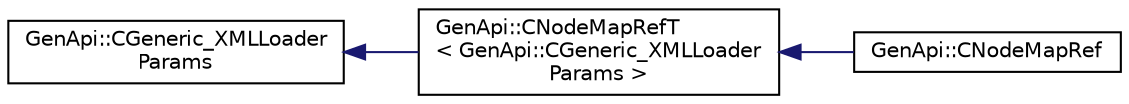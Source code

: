 digraph "Graphical Class Hierarchy"
{
  edge [fontname="Helvetica",fontsize="10",labelfontname="Helvetica",labelfontsize="10"];
  node [fontname="Helvetica",fontsize="10",shape=record];
  rankdir="LR";
  Node1 [label="GenApi::CGeneric_XMLLoader\lParams",height=0.2,width=0.4,color="black", fillcolor="white", style="filled",URL="$class_gen_api_1_1_c_generic___x_m_l_loader_params.html",tooltip="Empty base class used by class CNodeMapRef as generic template argument. "];
  Node1 -> Node2 [dir="back",color="midnightblue",fontsize="10",style="solid",fontname="Helvetica"];
  Node2 [label="GenApi::CNodeMapRefT\l\< GenApi::CGeneric_XMLLoader\lParams \>",height=0.2,width=0.4,color="black", fillcolor="white", style="filled",URL="$class_gen_api_1_1_c_node_map_ref_t.html"];
  Node2 -> Node3 [dir="back",color="midnightblue",fontsize="10",style="solid",fontname="Helvetica"];
  Node3 [label="GenApi::CNodeMapRef",height=0.2,width=0.4,color="black", fillcolor="white", style="filled",URL="$class_gen_api_1_1_c_node_map_ref.html",tooltip="Smartpointer for NodeMaps with create function. "];
}

